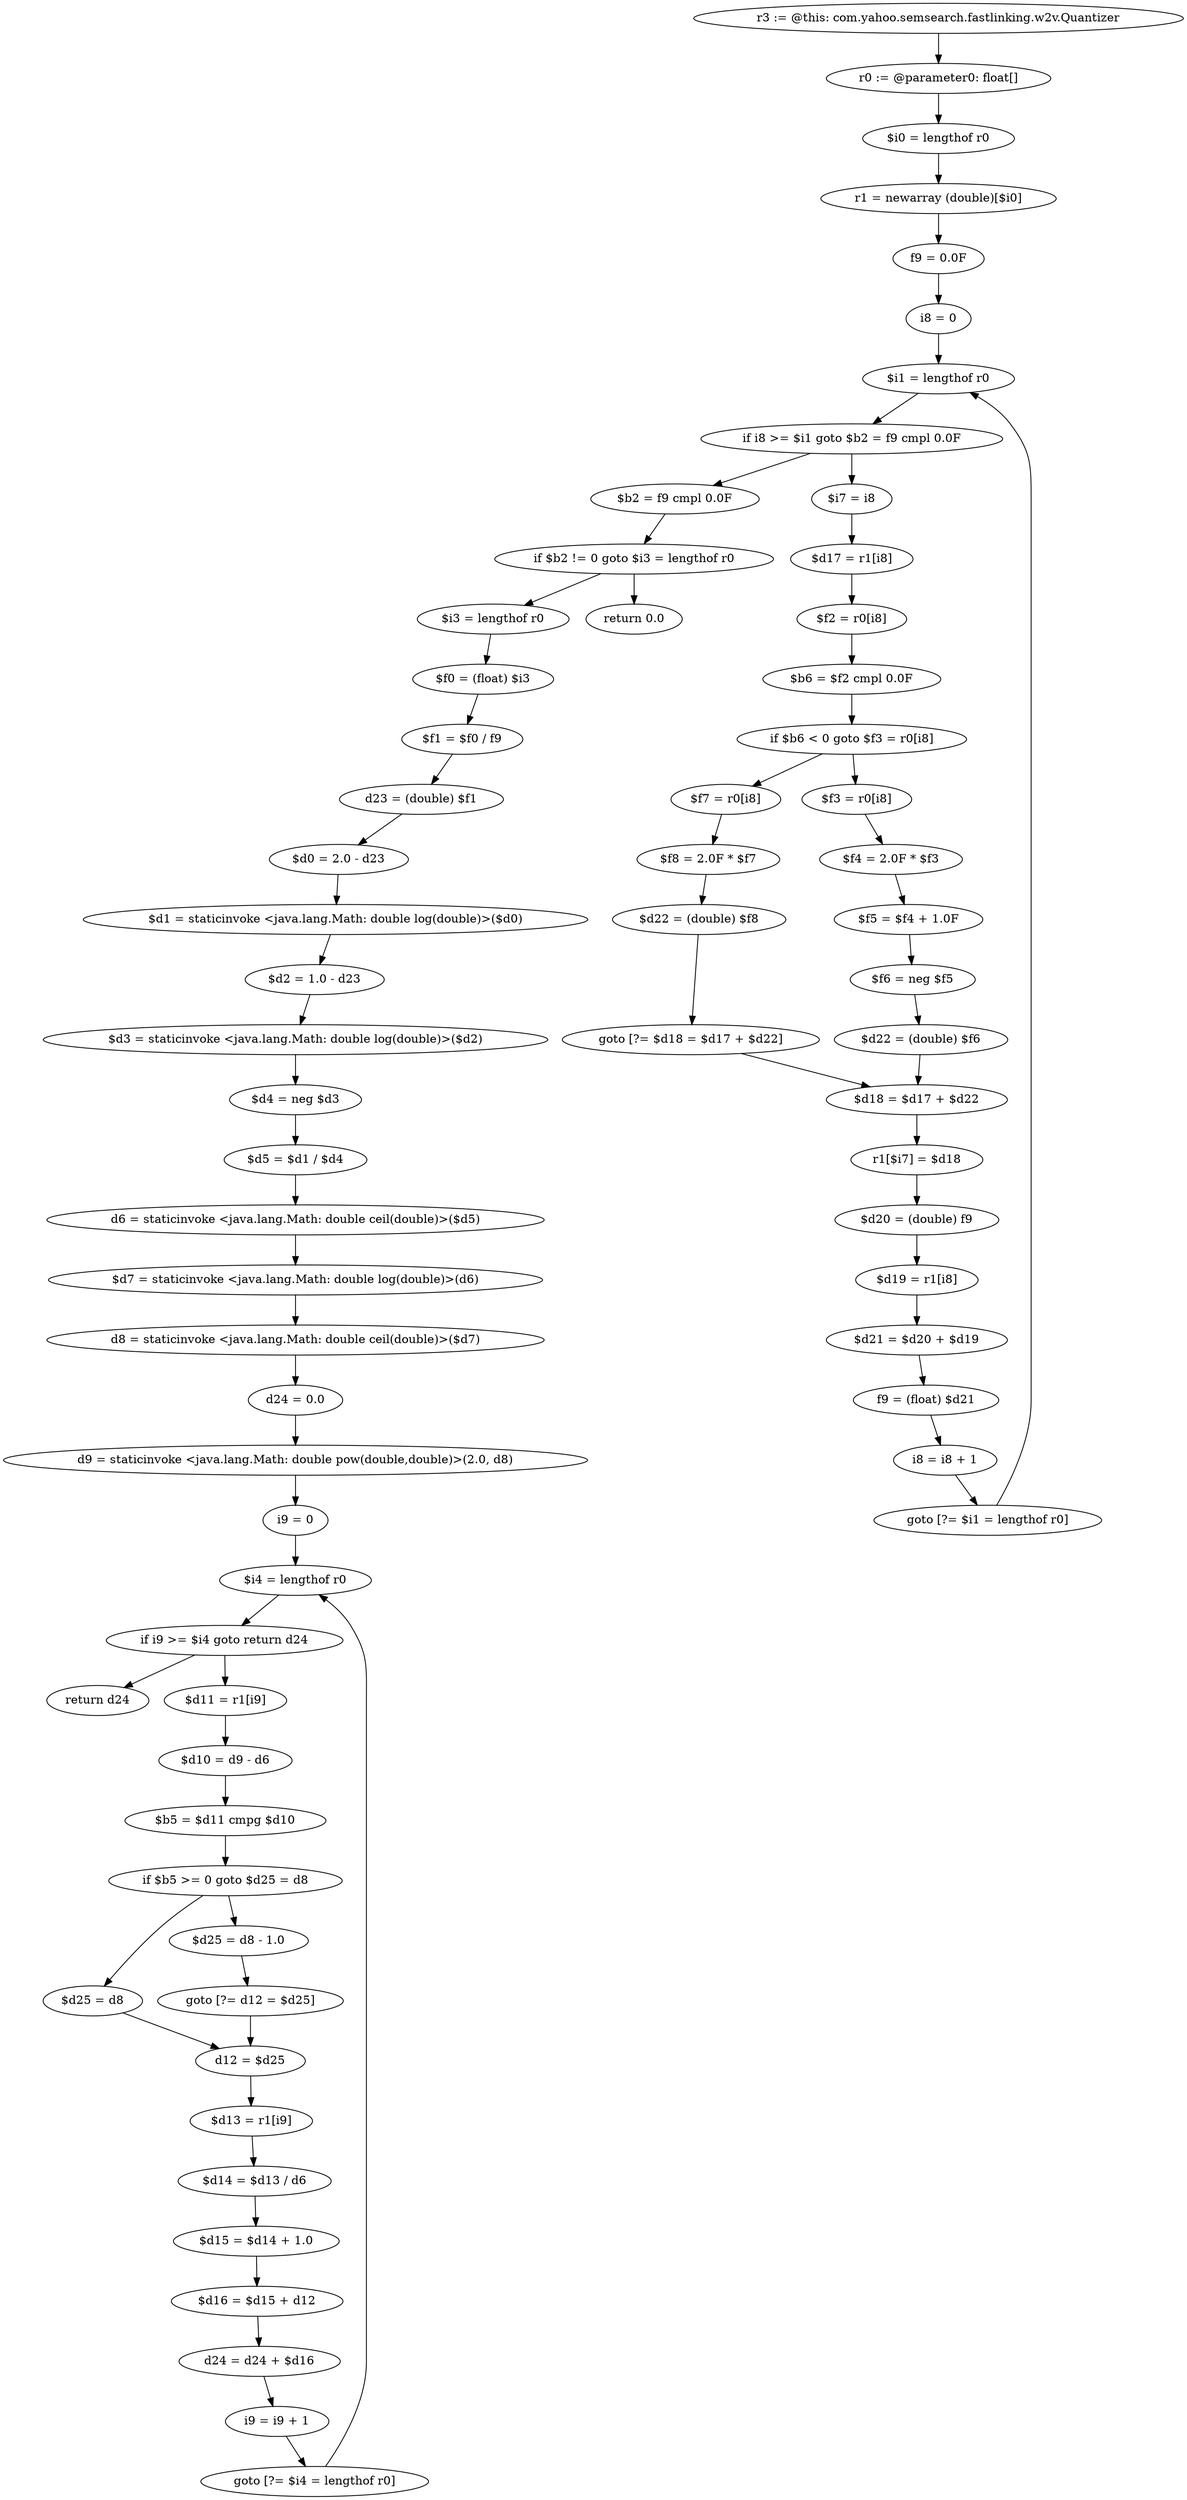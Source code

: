 digraph "unitGraph" {
    "r3 := @this: com.yahoo.semsearch.fastlinking.w2v.Quantizer"
    "r0 := @parameter0: float[]"
    "$i0 = lengthof r0"
    "r1 = newarray (double)[$i0]"
    "f9 = 0.0F"
    "i8 = 0"
    "$i1 = lengthof r0"
    "if i8 >= $i1 goto $b2 = f9 cmpl 0.0F"
    "$i7 = i8"
    "$d17 = r1[i8]"
    "$f2 = r0[i8]"
    "$b6 = $f2 cmpl 0.0F"
    "if $b6 < 0 goto $f3 = r0[i8]"
    "$f7 = r0[i8]"
    "$f8 = 2.0F * $f7"
    "$d22 = (double) $f8"
    "goto [?= $d18 = $d17 + $d22]"
    "$f3 = r0[i8]"
    "$f4 = 2.0F * $f3"
    "$f5 = $f4 + 1.0F"
    "$f6 = neg $f5"
    "$d22 = (double) $f6"
    "$d18 = $d17 + $d22"
    "r1[$i7] = $d18"
    "$d20 = (double) f9"
    "$d19 = r1[i8]"
    "$d21 = $d20 + $d19"
    "f9 = (float) $d21"
    "i8 = i8 + 1"
    "goto [?= $i1 = lengthof r0]"
    "$b2 = f9 cmpl 0.0F"
    "if $b2 != 0 goto $i3 = lengthof r0"
    "return 0.0"
    "$i3 = lengthof r0"
    "$f0 = (float) $i3"
    "$f1 = $f0 / f9"
    "d23 = (double) $f1"
    "$d0 = 2.0 - d23"
    "$d1 = staticinvoke <java.lang.Math: double log(double)>($d0)"
    "$d2 = 1.0 - d23"
    "$d3 = staticinvoke <java.lang.Math: double log(double)>($d2)"
    "$d4 = neg $d3"
    "$d5 = $d1 / $d4"
    "d6 = staticinvoke <java.lang.Math: double ceil(double)>($d5)"
    "$d7 = staticinvoke <java.lang.Math: double log(double)>(d6)"
    "d8 = staticinvoke <java.lang.Math: double ceil(double)>($d7)"
    "d24 = 0.0"
    "d9 = staticinvoke <java.lang.Math: double pow(double,double)>(2.0, d8)"
    "i9 = 0"
    "$i4 = lengthof r0"
    "if i9 >= $i4 goto return d24"
    "$d11 = r1[i9]"
    "$d10 = d9 - d6"
    "$b5 = $d11 cmpg $d10"
    "if $b5 >= 0 goto $d25 = d8"
    "$d25 = d8 - 1.0"
    "goto [?= d12 = $d25]"
    "$d25 = d8"
    "d12 = $d25"
    "$d13 = r1[i9]"
    "$d14 = $d13 / d6"
    "$d15 = $d14 + 1.0"
    "$d16 = $d15 + d12"
    "d24 = d24 + $d16"
    "i9 = i9 + 1"
    "goto [?= $i4 = lengthof r0]"
    "return d24"
    "r3 := @this: com.yahoo.semsearch.fastlinking.w2v.Quantizer"->"r0 := @parameter0: float[]";
    "r0 := @parameter0: float[]"->"$i0 = lengthof r0";
    "$i0 = lengthof r0"->"r1 = newarray (double)[$i0]";
    "r1 = newarray (double)[$i0]"->"f9 = 0.0F";
    "f9 = 0.0F"->"i8 = 0";
    "i8 = 0"->"$i1 = lengthof r0";
    "$i1 = lengthof r0"->"if i8 >= $i1 goto $b2 = f9 cmpl 0.0F";
    "if i8 >= $i1 goto $b2 = f9 cmpl 0.0F"->"$i7 = i8";
    "if i8 >= $i1 goto $b2 = f9 cmpl 0.0F"->"$b2 = f9 cmpl 0.0F";
    "$i7 = i8"->"$d17 = r1[i8]";
    "$d17 = r1[i8]"->"$f2 = r0[i8]";
    "$f2 = r0[i8]"->"$b6 = $f2 cmpl 0.0F";
    "$b6 = $f2 cmpl 0.0F"->"if $b6 < 0 goto $f3 = r0[i8]";
    "if $b6 < 0 goto $f3 = r0[i8]"->"$f7 = r0[i8]";
    "if $b6 < 0 goto $f3 = r0[i8]"->"$f3 = r0[i8]";
    "$f7 = r0[i8]"->"$f8 = 2.0F * $f7";
    "$f8 = 2.0F * $f7"->"$d22 = (double) $f8";
    "$d22 = (double) $f8"->"goto [?= $d18 = $d17 + $d22]";
    "goto [?= $d18 = $d17 + $d22]"->"$d18 = $d17 + $d22";
    "$f3 = r0[i8]"->"$f4 = 2.0F * $f3";
    "$f4 = 2.0F * $f3"->"$f5 = $f4 + 1.0F";
    "$f5 = $f4 + 1.0F"->"$f6 = neg $f5";
    "$f6 = neg $f5"->"$d22 = (double) $f6";
    "$d22 = (double) $f6"->"$d18 = $d17 + $d22";
    "$d18 = $d17 + $d22"->"r1[$i7] = $d18";
    "r1[$i7] = $d18"->"$d20 = (double) f9";
    "$d20 = (double) f9"->"$d19 = r1[i8]";
    "$d19 = r1[i8]"->"$d21 = $d20 + $d19";
    "$d21 = $d20 + $d19"->"f9 = (float) $d21";
    "f9 = (float) $d21"->"i8 = i8 + 1";
    "i8 = i8 + 1"->"goto [?= $i1 = lengthof r0]";
    "goto [?= $i1 = lengthof r0]"->"$i1 = lengthof r0";
    "$b2 = f9 cmpl 0.0F"->"if $b2 != 0 goto $i3 = lengthof r0";
    "if $b2 != 0 goto $i3 = lengthof r0"->"return 0.0";
    "if $b2 != 0 goto $i3 = lengthof r0"->"$i3 = lengthof r0";
    "$i3 = lengthof r0"->"$f0 = (float) $i3";
    "$f0 = (float) $i3"->"$f1 = $f0 / f9";
    "$f1 = $f0 / f9"->"d23 = (double) $f1";
    "d23 = (double) $f1"->"$d0 = 2.0 - d23";
    "$d0 = 2.0 - d23"->"$d1 = staticinvoke <java.lang.Math: double log(double)>($d0)";
    "$d1 = staticinvoke <java.lang.Math: double log(double)>($d0)"->"$d2 = 1.0 - d23";
    "$d2 = 1.0 - d23"->"$d3 = staticinvoke <java.lang.Math: double log(double)>($d2)";
    "$d3 = staticinvoke <java.lang.Math: double log(double)>($d2)"->"$d4 = neg $d3";
    "$d4 = neg $d3"->"$d5 = $d1 / $d4";
    "$d5 = $d1 / $d4"->"d6 = staticinvoke <java.lang.Math: double ceil(double)>($d5)";
    "d6 = staticinvoke <java.lang.Math: double ceil(double)>($d5)"->"$d7 = staticinvoke <java.lang.Math: double log(double)>(d6)";
    "$d7 = staticinvoke <java.lang.Math: double log(double)>(d6)"->"d8 = staticinvoke <java.lang.Math: double ceil(double)>($d7)";
    "d8 = staticinvoke <java.lang.Math: double ceil(double)>($d7)"->"d24 = 0.0";
    "d24 = 0.0"->"d9 = staticinvoke <java.lang.Math: double pow(double,double)>(2.0, d8)";
    "d9 = staticinvoke <java.lang.Math: double pow(double,double)>(2.0, d8)"->"i9 = 0";
    "i9 = 0"->"$i4 = lengthof r0";
    "$i4 = lengthof r0"->"if i9 >= $i4 goto return d24";
    "if i9 >= $i4 goto return d24"->"$d11 = r1[i9]";
    "if i9 >= $i4 goto return d24"->"return d24";
    "$d11 = r1[i9]"->"$d10 = d9 - d6";
    "$d10 = d9 - d6"->"$b5 = $d11 cmpg $d10";
    "$b5 = $d11 cmpg $d10"->"if $b5 >= 0 goto $d25 = d8";
    "if $b5 >= 0 goto $d25 = d8"->"$d25 = d8 - 1.0";
    "if $b5 >= 0 goto $d25 = d8"->"$d25 = d8";
    "$d25 = d8 - 1.0"->"goto [?= d12 = $d25]";
    "goto [?= d12 = $d25]"->"d12 = $d25";
    "$d25 = d8"->"d12 = $d25";
    "d12 = $d25"->"$d13 = r1[i9]";
    "$d13 = r1[i9]"->"$d14 = $d13 / d6";
    "$d14 = $d13 / d6"->"$d15 = $d14 + 1.0";
    "$d15 = $d14 + 1.0"->"$d16 = $d15 + d12";
    "$d16 = $d15 + d12"->"d24 = d24 + $d16";
    "d24 = d24 + $d16"->"i9 = i9 + 1";
    "i9 = i9 + 1"->"goto [?= $i4 = lengthof r0]";
    "goto [?= $i4 = lengthof r0]"->"$i4 = lengthof r0";
}
